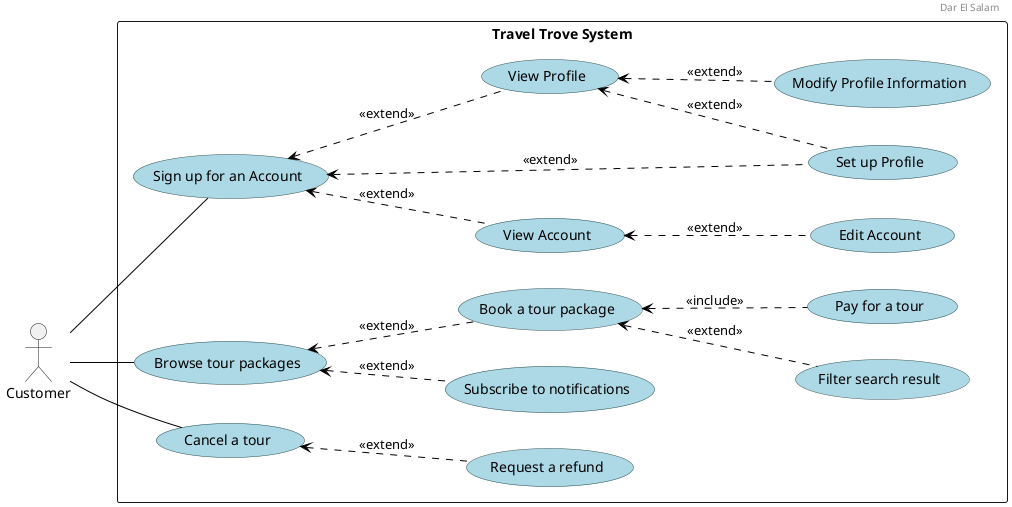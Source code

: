 @startuml

left to right direction

' Add a header with left alignment
header
Dar El Salam
endheader

' Align the header text to the left
skinparam headerAlignment left

' Custom skin parameters for use cases
skinparam usecase {
    BackgroundColor lightblue
    BorderColor DarkSlateGray
    ArrowColor Black
}

actor "Customer" as Customer

rectangle "Travel Trove System" {

    usecase "Sign up for an Account"
    usecase "Set up Profile"
    usecase "View Account"
    usecase "Edit Account"
    usecase "View Profile"
    usecase "Modify Profile Information"

    usecase "Browse tour packages"
    usecase "Filter search result"
    usecase "Subscribe to notifications"

    usecase "Book a tour package"
    usecase "Pay for a tour"

    usecase "Cancel a tour"
    usecase "Request a refund"
}

"Sign up for an Account" <.. "Set up Profile" : <<extend>>
"Sign up for an Account" <.. "View Account" : <<extend>>
"View Account" <.. "Edit Account" : <<extend>>
"Browse tour packages" <.. "Book a tour package" : <<extend>>
"Browse tour packages" <.. "Subscribe to notifications" : <<extend>>
"Book a tour package" <.. "Filter search result" : <<extend>>
"Book a tour package" <.. "Pay for a tour" : <<include>>
"Cancel a tour" <.. "Request a refund" : <<extend>>
"Sign up for an Account" <.. "View Profile" : <<extend>>
"View Profile" <.. "Modify Profile Information" : <<extend>>
"View Profile" <.. "Set up Profile" : <<extend>>

Customer -- "Sign up for an Account"
Customer -- "Browse tour packages"
'Customer -- "Book a tour package"
Customer -- "Cancel a tour"

@enduml